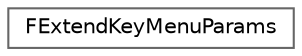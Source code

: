 digraph "Graphical Class Hierarchy"
{
 // INTERACTIVE_SVG=YES
 // LATEX_PDF_SIZE
  bgcolor="transparent";
  edge [fontname=Helvetica,fontsize=10,labelfontname=Helvetica,labelfontsize=10];
  node [fontname=Helvetica,fontsize=10,shape=box,height=0.2,width=0.4];
  rankdir="LR";
  Node0 [id="Node000000",label="FExtendKeyMenuParams",height=0.2,width=0.4,color="grey40", fillcolor="white", style="filled",URL="$d7/d8e/structFExtendKeyMenuParams.html",tooltip="Utility struct representing a number of selected keys on a single channel."];
}
